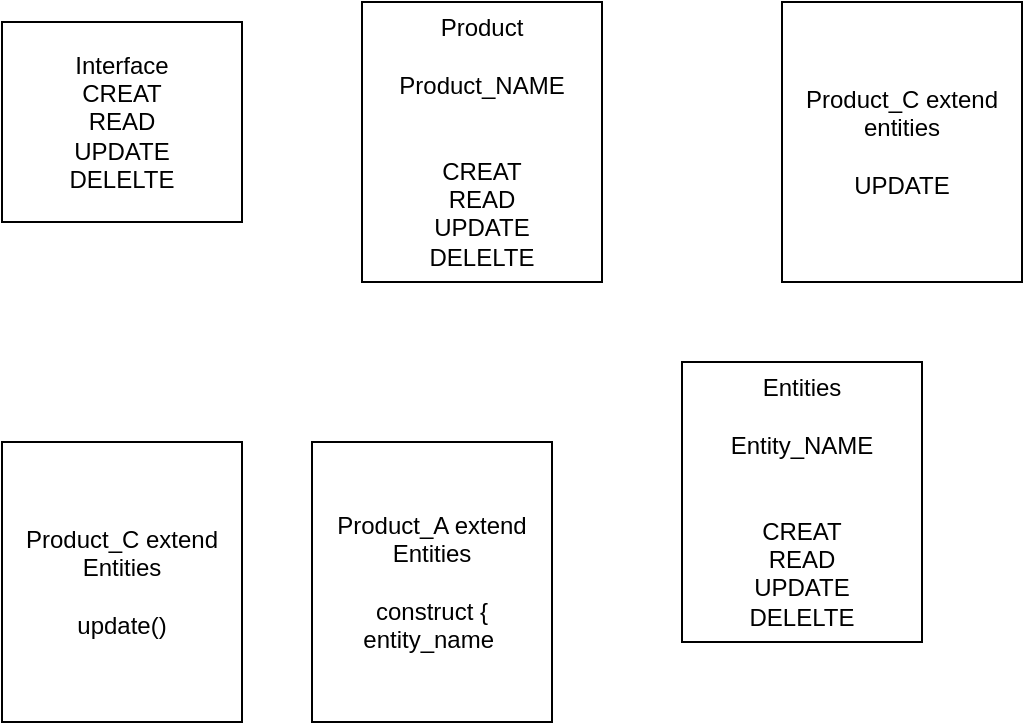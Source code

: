 <mxfile version="13.8.0" type="github"><diagram id="QHU7mkLN_vRJtnj9_PrC" name="Page-1"><mxGraphModel dx="908" dy="513" grid="1" gridSize="10" guides="1" tooltips="1" connect="1" arrows="1" fold="1" page="1" pageScale="1" pageWidth="850" pageHeight="1100" math="0" shadow="0"><root><mxCell id="0"/><mxCell id="1" parent="0"/><mxCell id="p3GZ4NsXJ45cGdcX3Ztk-1" value="Interface&lt;br&gt;CREAT&lt;br&gt;READ&lt;br&gt;UPDATE&lt;br&gt;DELELTE&lt;br&gt;" style="rounded=0;whiteSpace=wrap;html=1;" parent="1" vertex="1"><mxGeometry x="150" y="70" width="120" height="100" as="geometry"/></mxCell><mxCell id="p3GZ4NsXJ45cGdcX3Ztk-3" value="Product&lt;br&gt;&lt;br&gt;Product_NAME&lt;br&gt;&lt;br&gt;&lt;br&gt;CREAT&lt;br&gt;READ&lt;br&gt;UPDATE&lt;br&gt;DELELTE" style="rounded=0;whiteSpace=wrap;html=1;" parent="1" vertex="1"><mxGeometry x="330" y="60" width="120" height="140" as="geometry"/></mxCell><mxCell id="p3GZ4NsXJ45cGdcX3Ztk-4" value="Product_A extend Entities&lt;br&gt;&lt;br&gt;construct {&lt;br&gt;entity_name&amp;nbsp;" style="rounded=0;whiteSpace=wrap;html=1;" parent="1" vertex="1"><mxGeometry x="305" y="280" width="120" height="140" as="geometry"/></mxCell><mxCell id="p3GZ4NsXJ45cGdcX3Ztk-5" value="Product_C extend Entities&lt;br&gt;&lt;br&gt;update()" style="rounded=0;whiteSpace=wrap;html=1;" parent="1" vertex="1"><mxGeometry x="150" y="280" width="120" height="140" as="geometry"/></mxCell><mxCell id="p3GZ4NsXJ45cGdcX3Ztk-6" value="Product_C extend entities&lt;br&gt;&lt;br&gt;UPDATE&lt;br&gt;" style="rounded=0;whiteSpace=wrap;html=1;" parent="1" vertex="1"><mxGeometry x="540" y="60" width="120" height="140" as="geometry"/></mxCell><mxCell id="p3GZ4NsXJ45cGdcX3Ztk-7" value="Entities&lt;br&gt;&lt;br&gt;Entity_NAME&lt;br&gt;&lt;br&gt;&lt;br&gt;CREAT&lt;br&gt;READ&lt;br&gt;UPDATE&lt;br&gt;DELELTE" style="rounded=0;whiteSpace=wrap;html=1;" parent="1" vertex="1"><mxGeometry x="490" y="240" width="120" height="140" as="geometry"/></mxCell></root></mxGraphModel></diagram></mxfile>